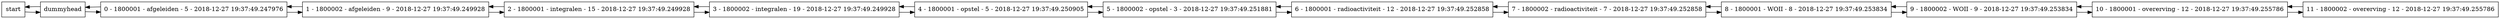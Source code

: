 digraph 234{node [shape=record];
rankdir=LR;
start[label= start];
dummyhead[];
start -> dummyhead;
dummyhead -> start;
dummyhead -> 0;
0 -> dummyhead;
0[label="0 - 1800001 - afgeleiden - 5 - 2018-12-27 19:37:49.247976"];
1[label="1 - 1800002 - afgeleiden - 9 - 2018-12-27 19:37:49.249928"];
0 -> 1;
1 -> 0;
2[label="2 - 1800001 - integralen - 15 - 2018-12-27 19:37:49.249928"];
1 -> 2;
2 -> 1;
3[label="3 - 1800002 - integralen - 19 - 2018-12-27 19:37:49.249928"];
2 -> 3;
3 -> 2;
4[label="4 - 1800001 - opstel - 5 - 2018-12-27 19:37:49.250905"];
3 -> 4;
4 -> 3;
5[label="5 - 1800002 - opstel - 3 - 2018-12-27 19:37:49.251881"];
4 -> 5;
5 -> 4;
6[label="6 - 1800001 - radioactiviteit - 12 - 2018-12-27 19:37:49.252858"];
5 -> 6;
6 -> 5;
7[label="7 - 1800002 - radioactiviteit - 7 - 2018-12-27 19:37:49.252858"];
6 -> 7;
7 -> 6;
8[label="8 - 1800001 - WOII - 8 - 2018-12-27 19:37:49.253834"];
7 -> 8;
8 -> 7;
9[label="9 - 1800002 - WOII - 9 - 2018-12-27 19:37:49.253834"];
8 -> 9;
9 -> 8;
10[label="10 - 1800001 - overerving - 12 - 2018-12-27 19:37:49.255786"];
9 -> 10;
10 -> 9;
11[label="11 - 1800002 - overerving - 12 - 2018-12-27 19:37:49.255786"];
10 -> 11;
11 -> 10;
}